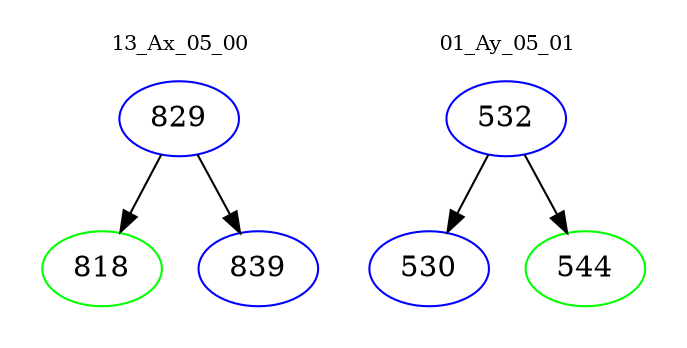 digraph{
subgraph cluster_0 {
color = white
label = "13_Ax_05_00";
fontsize=10;
T0_829 [label="829", color="blue"]
T0_829 -> T0_818 [color="black"]
T0_818 [label="818", color="green"]
T0_829 -> T0_839 [color="black"]
T0_839 [label="839", color="blue"]
}
subgraph cluster_1 {
color = white
label = "01_Ay_05_01";
fontsize=10;
T1_532 [label="532", color="blue"]
T1_532 -> T1_530 [color="black"]
T1_530 [label="530", color="blue"]
T1_532 -> T1_544 [color="black"]
T1_544 [label="544", color="green"]
}
}
